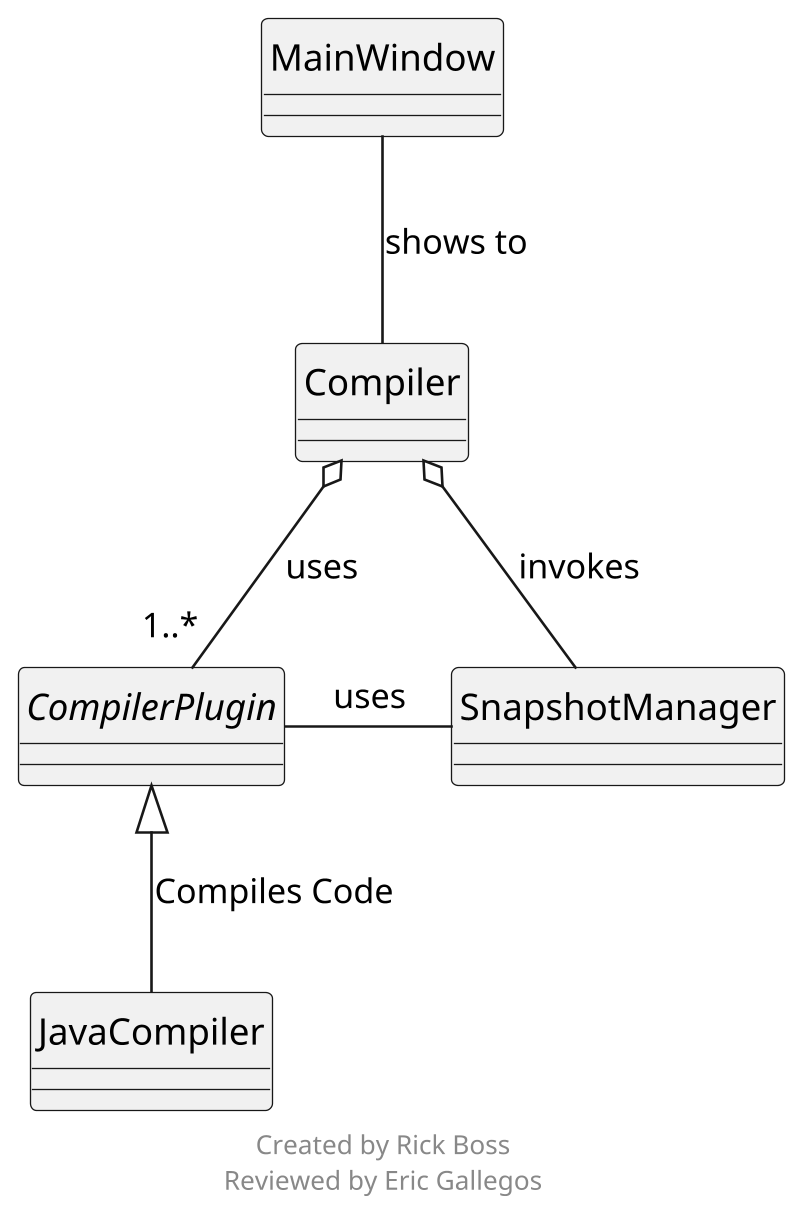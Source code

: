 @startuml

scale 800 width
hide circles

footer
Created by Rick Boss
Reviewed by Eric Gallegos
endfooter

class MainWindow
interface CompilerPlugin 
class JavaCompiler
class Compiler      
class SnapshotManager 

MainWindow -d- Compiler : shows to
JavaCompiler -u-|> CompilerPlugin : Compiles Code
Compiler o--"1..*" CompilerPlugin : uses
Compiler o-- SnapshotManager : invokes
SnapshotManager -l- CompilerPlugin : uses
@enduml